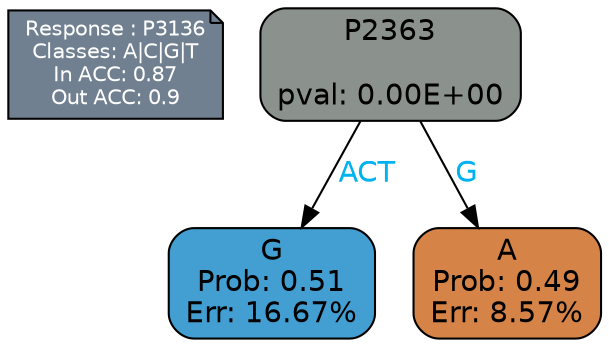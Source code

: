 digraph Tree {
node [shape=box, style="filled, rounded", color="black", fontname=helvetica] ;
graph [ranksep=equally, splines=polylines, bgcolor=transparent, dpi=600] ;
edge [fontname=helvetica] ;
LEGEND [label="Response : P3136
Classes: A|C|G|T
In ACC: 0.87
Out ACC: 0.9
",shape=note,align=left,style=filled,fillcolor="slategray",fontcolor="white",fontsize=10];1 [label="P2363

pval: 0.00E+00", fillcolor="#8b918d"] ;
2 [label="G
Prob: 0.51
Err: 16.67%", fillcolor="#439fd1"] ;
3 [label="A
Prob: 0.49
Err: 8.57%", fillcolor="#d68347"] ;
1 -> 2 [label="ACT",fontcolor=deepskyblue2] ;
1 -> 3 [label="G",fontcolor=deepskyblue2] ;
{rank = same; 2;3;}{rank = same; LEGEND;1;}}